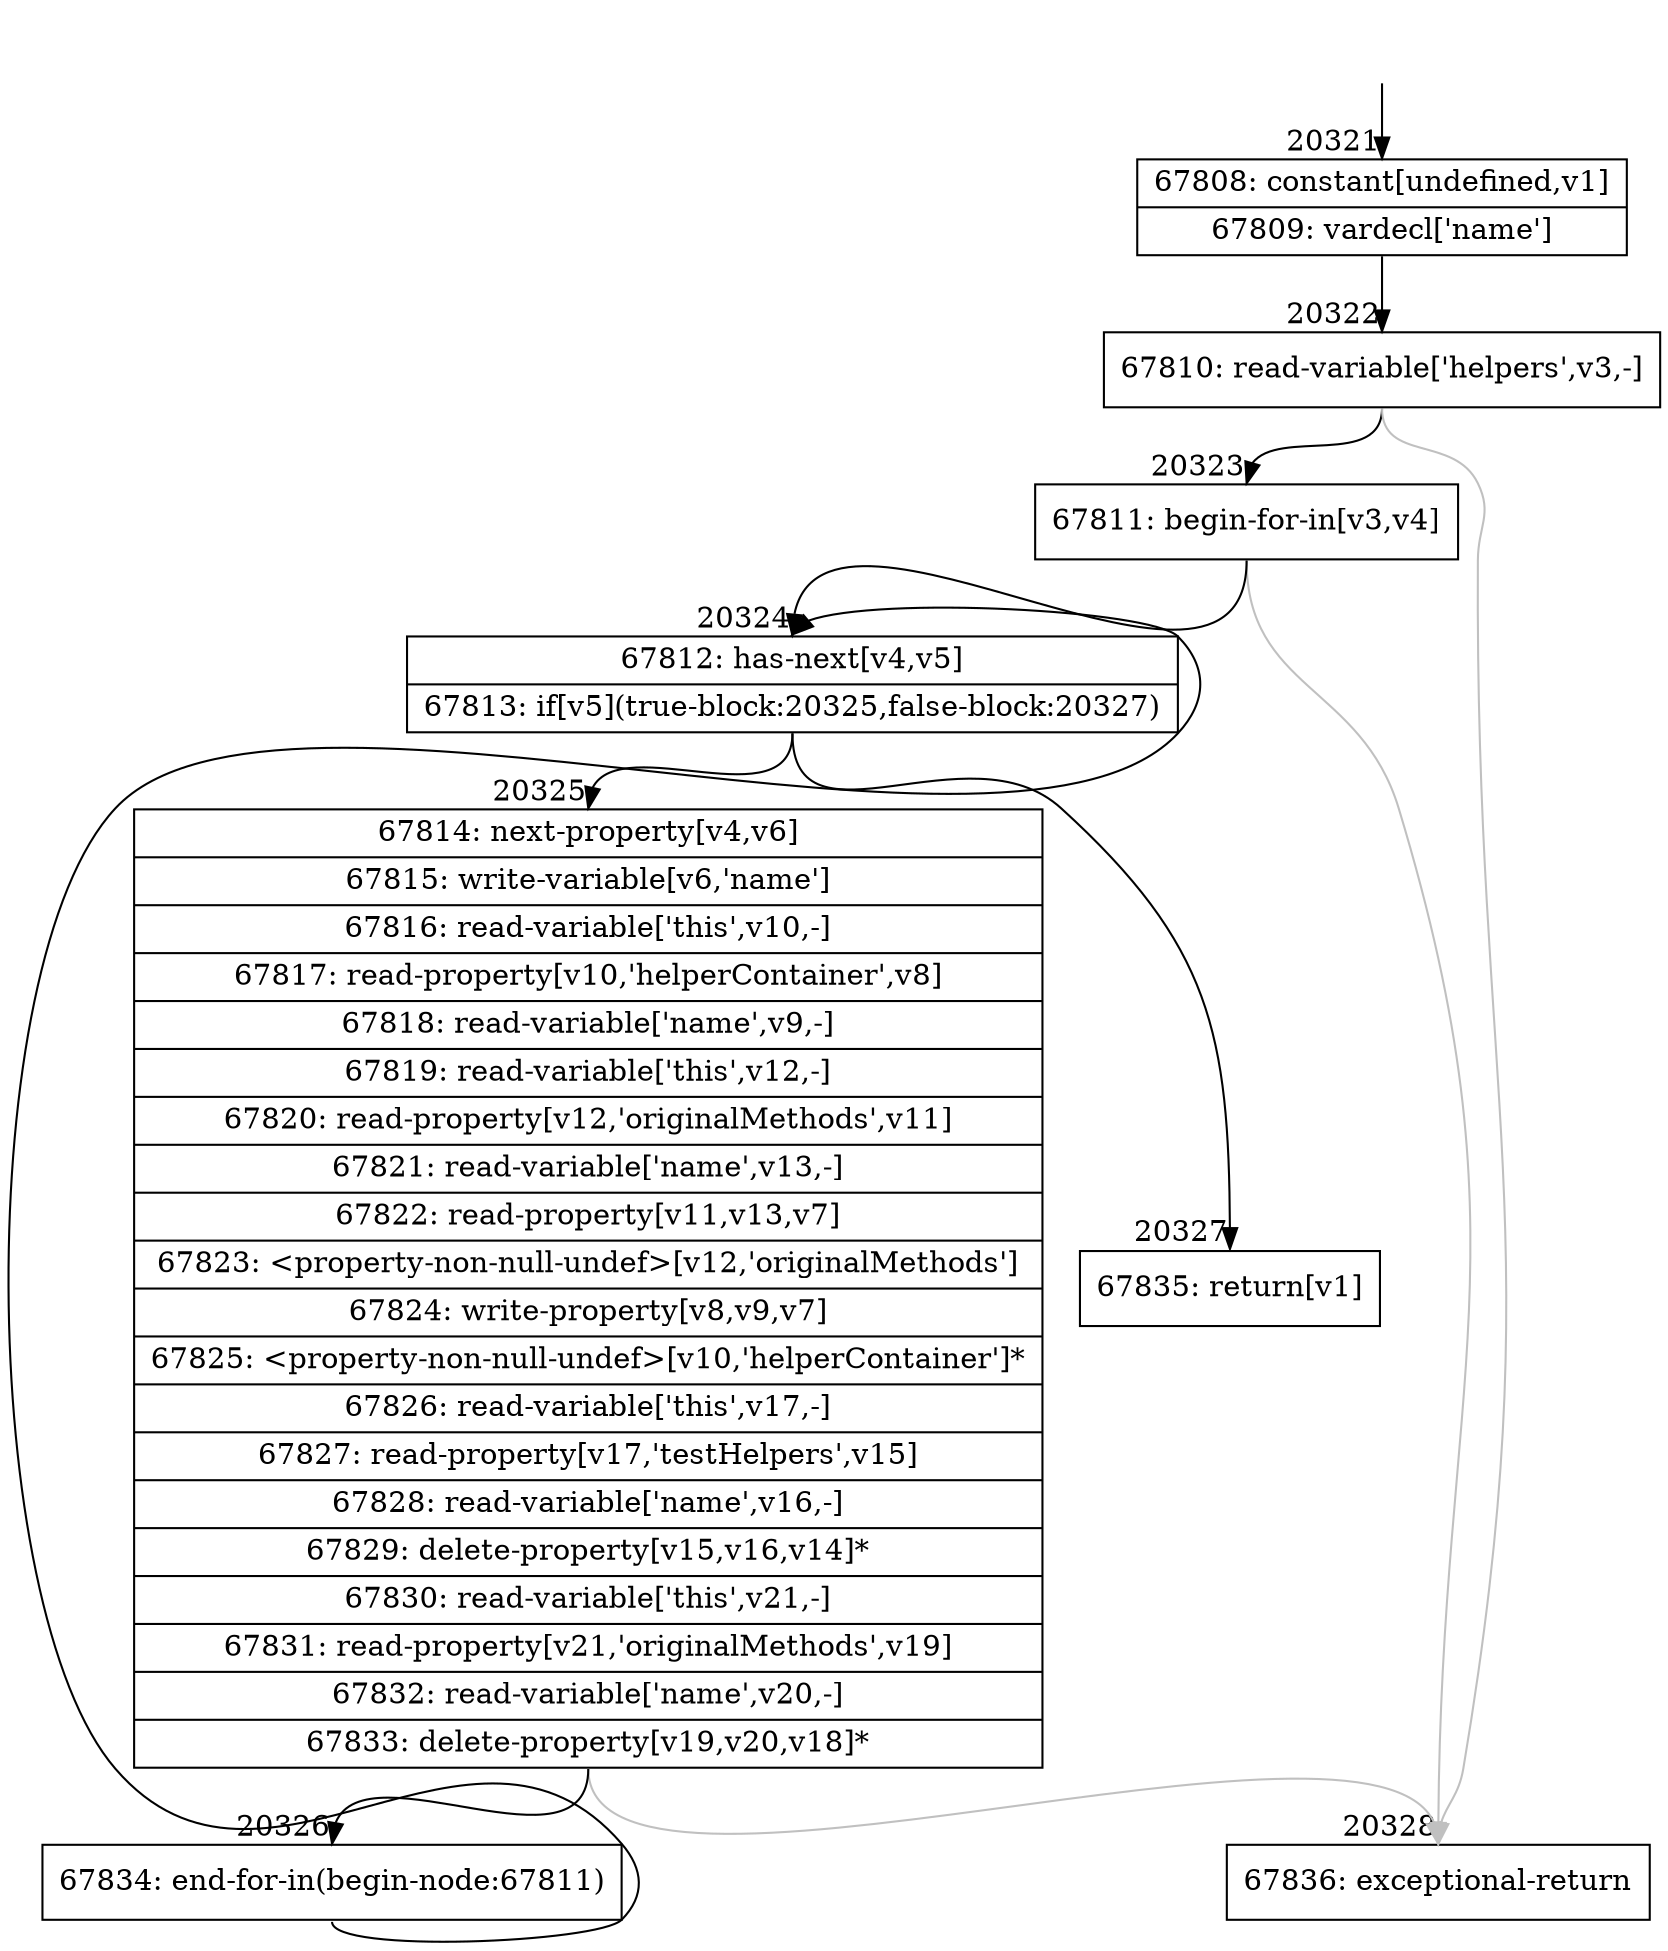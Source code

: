 digraph {
rankdir="TD"
BB_entry1770[shape=none,label=""];
BB_entry1770 -> BB20321 [tailport=s, headport=n, headlabel="    20321"]
BB20321 [shape=record label="{67808: constant[undefined,v1]|67809: vardecl['name']}" ] 
BB20321 -> BB20322 [tailport=s, headport=n, headlabel="      20322"]
BB20322 [shape=record label="{67810: read-variable['helpers',v3,-]}" ] 
BB20322 -> BB20323 [tailport=s, headport=n, headlabel="      20323"]
BB20322 -> BB20328 [tailport=s, headport=n, color=gray, headlabel="      20328"]
BB20323 [shape=record label="{67811: begin-for-in[v3,v4]}" ] 
BB20323 -> BB20324 [tailport=s, headport=n, headlabel="      20324"]
BB20323 -> BB20328 [tailport=s, headport=n, color=gray]
BB20324 [shape=record label="{67812: has-next[v4,v5]|67813: if[v5](true-block:20325,false-block:20327)}" ] 
BB20324 -> BB20325 [tailport=s, headport=n, headlabel="      20325"]
BB20324 -> BB20327 [tailport=s, headport=n, headlabel="      20327"]
BB20325 [shape=record label="{67814: next-property[v4,v6]|67815: write-variable[v6,'name']|67816: read-variable['this',v10,-]|67817: read-property[v10,'helperContainer',v8]|67818: read-variable['name',v9,-]|67819: read-variable['this',v12,-]|67820: read-property[v12,'originalMethods',v11]|67821: read-variable['name',v13,-]|67822: read-property[v11,v13,v7]|67823: \<property-non-null-undef\>[v12,'originalMethods']|67824: write-property[v8,v9,v7]|67825: \<property-non-null-undef\>[v10,'helperContainer']*|67826: read-variable['this',v17,-]|67827: read-property[v17,'testHelpers',v15]|67828: read-variable['name',v16,-]|67829: delete-property[v15,v16,v14]*|67830: read-variable['this',v21,-]|67831: read-property[v21,'originalMethods',v19]|67832: read-variable['name',v20,-]|67833: delete-property[v19,v20,v18]*}" ] 
BB20325 -> BB20326 [tailport=s, headport=n, headlabel="      20326"]
BB20325 -> BB20328 [tailport=s, headport=n, color=gray]
BB20326 [shape=record label="{67834: end-for-in(begin-node:67811)}" ] 
BB20326 -> BB20324 [tailport=s, headport=n]
BB20327 [shape=record label="{67835: return[v1]}" ] 
BB20328 [shape=record label="{67836: exceptional-return}" ] 
//#$~ 38168
}
